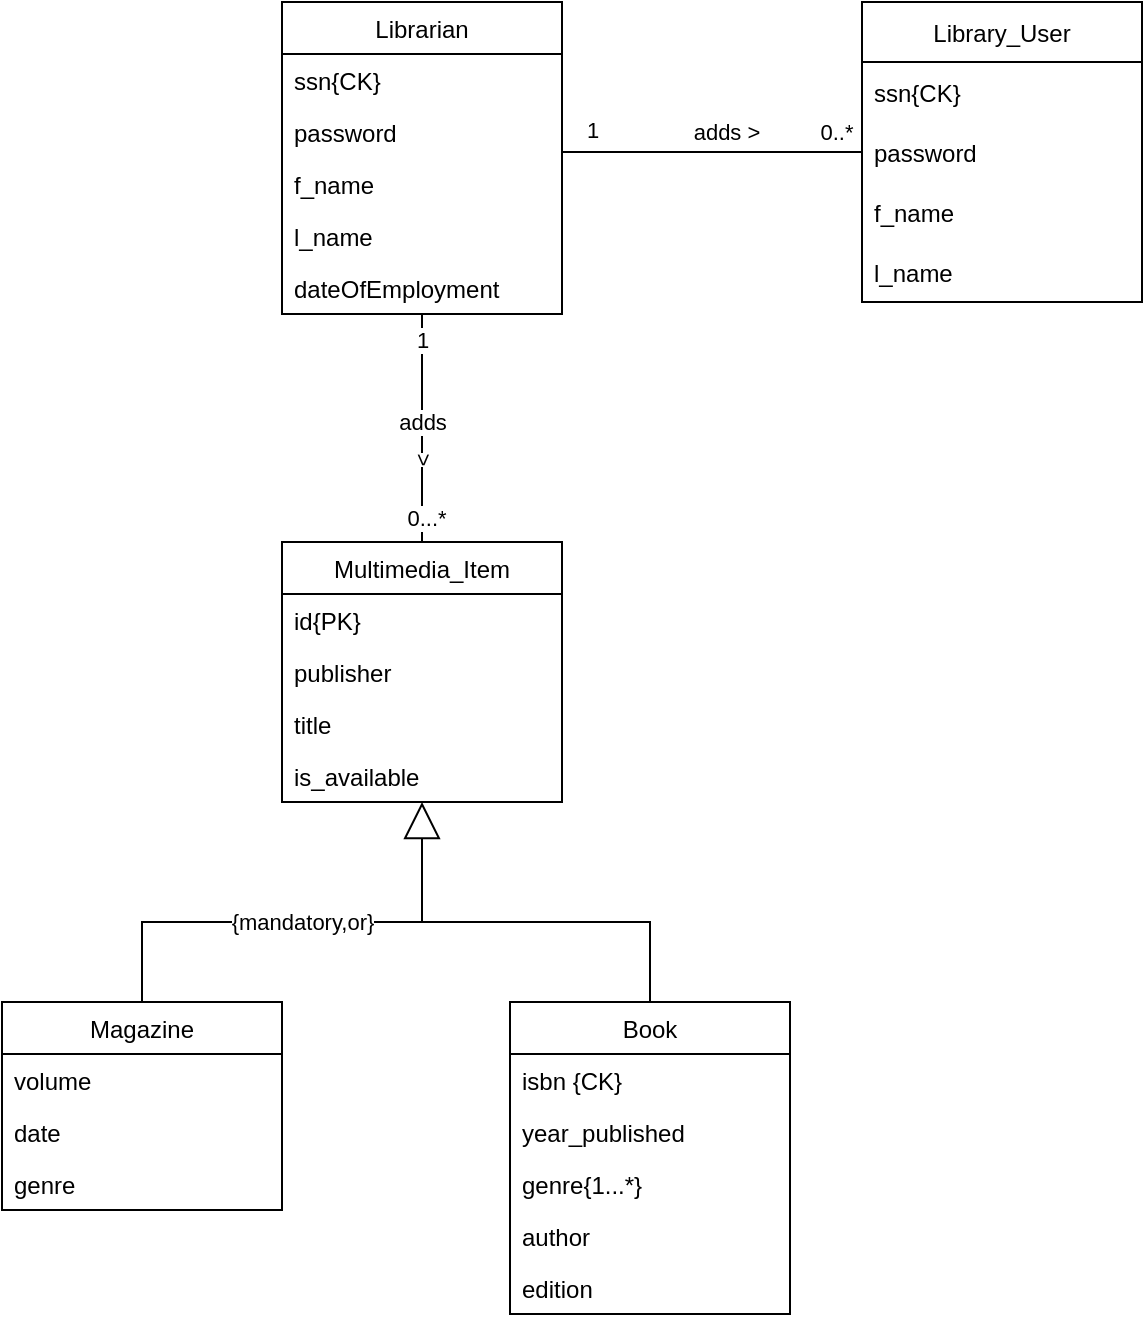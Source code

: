 <mxfile version="17.4.2" type="device"><diagram id="lKnWAcIyVKvE9hc4muUv" name="Page-1"><mxGraphModel dx="782" dy="531" grid="1" gridSize="10" guides="1" tooltips="1" connect="1" arrows="1" fold="1" page="1" pageScale="1" pageWidth="827" pageHeight="1169" math="0" shadow="0"><root><mxCell id="0"/><mxCell id="1" parent="0"/><mxCell id="eAr_a0Y2EGPWstjJ6aGa-1" value="Librarian" style="swimlane;fontStyle=0;childLayout=stackLayout;horizontal=1;startSize=26;fillColor=none;horizontalStack=0;resizeParent=1;resizeParentMax=0;resizeLast=0;collapsible=1;marginBottom=0;" parent="1" vertex="1"><mxGeometry x="230" y="20" width="140" height="156" as="geometry"/></mxCell><mxCell id="eAr_a0Y2EGPWstjJ6aGa-2" value="ssn{CK}" style="text;strokeColor=none;fillColor=none;align=left;verticalAlign=top;spacingLeft=4;spacingRight=4;overflow=hidden;rotatable=0;points=[[0,0.5],[1,0.5]];portConstraint=eastwest;" parent="eAr_a0Y2EGPWstjJ6aGa-1" vertex="1"><mxGeometry y="26" width="140" height="26" as="geometry"/></mxCell><mxCell id="eAr_a0Y2EGPWstjJ6aGa-3" value="password" style="text;strokeColor=none;fillColor=none;align=left;verticalAlign=top;spacingLeft=4;spacingRight=4;overflow=hidden;rotatable=0;points=[[0,0.5],[1,0.5]];portConstraint=eastwest;" parent="eAr_a0Y2EGPWstjJ6aGa-1" vertex="1"><mxGeometry y="52" width="140" height="26" as="geometry"/></mxCell><mxCell id="eAr_a0Y2EGPWstjJ6aGa-4" value="f_name" style="text;strokeColor=none;fillColor=none;align=left;verticalAlign=top;spacingLeft=4;spacingRight=4;overflow=hidden;rotatable=0;points=[[0,0.5],[1,0.5]];portConstraint=eastwest;" parent="eAr_a0Y2EGPWstjJ6aGa-1" vertex="1"><mxGeometry y="78" width="140" height="26" as="geometry"/></mxCell><mxCell id="eAr_a0Y2EGPWstjJ6aGa-18" value="l_name" style="text;strokeColor=none;fillColor=none;align=left;verticalAlign=top;spacingLeft=4;spacingRight=4;overflow=hidden;rotatable=0;points=[[0,0.5],[1,0.5]];portConstraint=eastwest;" parent="eAr_a0Y2EGPWstjJ6aGa-1" vertex="1"><mxGeometry y="104" width="140" height="26" as="geometry"/></mxCell><mxCell id="eAr_a0Y2EGPWstjJ6aGa-17" value="dateOfEmployment" style="text;strokeColor=none;fillColor=none;align=left;verticalAlign=top;spacingLeft=4;spacingRight=4;overflow=hidden;rotatable=0;points=[[0,0.5],[1,0.5]];portConstraint=eastwest;" parent="eAr_a0Y2EGPWstjJ6aGa-1" vertex="1"><mxGeometry y="130" width="140" height="26" as="geometry"/></mxCell><mxCell id="eAr_a0Y2EGPWstjJ6aGa-5" value="Multimedia_Item" style="swimlane;fontStyle=0;childLayout=stackLayout;horizontal=1;startSize=26;fillColor=none;horizontalStack=0;resizeParent=1;resizeParentMax=0;resizeLast=0;collapsible=1;marginBottom=0;" parent="1" vertex="1"><mxGeometry x="230" y="290" width="140" height="130" as="geometry"/></mxCell><mxCell id="eAr_a0Y2EGPWstjJ6aGa-6" value="id{PK}" style="text;strokeColor=none;fillColor=none;align=left;verticalAlign=top;spacingLeft=4;spacingRight=4;overflow=hidden;rotatable=0;points=[[0,0.5],[1,0.5]];portConstraint=eastwest;" parent="eAr_a0Y2EGPWstjJ6aGa-5" vertex="1"><mxGeometry y="26" width="140" height="26" as="geometry"/></mxCell><mxCell id="eAr_a0Y2EGPWstjJ6aGa-7" value="publisher" style="text;strokeColor=none;fillColor=none;align=left;verticalAlign=top;spacingLeft=4;spacingRight=4;overflow=hidden;rotatable=0;points=[[0,0.5],[1,0.5]];portConstraint=eastwest;" parent="eAr_a0Y2EGPWstjJ6aGa-5" vertex="1"><mxGeometry y="52" width="140" height="26" as="geometry"/></mxCell><mxCell id="eAr_a0Y2EGPWstjJ6aGa-8" value="title" style="text;strokeColor=none;fillColor=none;align=left;verticalAlign=top;spacingLeft=4;spacingRight=4;overflow=hidden;rotatable=0;points=[[0,0.5],[1,0.5]];portConstraint=eastwest;" parent="eAr_a0Y2EGPWstjJ6aGa-5" vertex="1"><mxGeometry y="78" width="140" height="26" as="geometry"/></mxCell><mxCell id="FZIh1FGLDqZEGs4zo1m--2" value="is_available" style="text;strokeColor=none;fillColor=none;align=left;verticalAlign=top;spacingLeft=4;spacingRight=4;overflow=hidden;rotatable=0;points=[[0,0.5],[1,0.5]];portConstraint=eastwest;" vertex="1" parent="eAr_a0Y2EGPWstjJ6aGa-5"><mxGeometry y="104" width="140" height="26" as="geometry"/></mxCell><mxCell id="eAr_a0Y2EGPWstjJ6aGa-9" value="Magazine" style="swimlane;fontStyle=0;childLayout=stackLayout;horizontal=1;startSize=26;fillColor=none;horizontalStack=0;resizeParent=1;resizeParentMax=0;resizeLast=0;collapsible=1;marginBottom=0;" parent="1" vertex="1"><mxGeometry x="90" y="520" width="140" height="104" as="geometry"/></mxCell><mxCell id="eAr_a0Y2EGPWstjJ6aGa-10" value="volume" style="text;strokeColor=none;fillColor=none;align=left;verticalAlign=top;spacingLeft=4;spacingRight=4;overflow=hidden;rotatable=0;points=[[0,0.5],[1,0.5]];portConstraint=eastwest;" parent="eAr_a0Y2EGPWstjJ6aGa-9" vertex="1"><mxGeometry y="26" width="140" height="26" as="geometry"/></mxCell><mxCell id="eAr_a0Y2EGPWstjJ6aGa-11" value="date" style="text;strokeColor=none;fillColor=none;align=left;verticalAlign=top;spacingLeft=4;spacingRight=4;overflow=hidden;rotatable=0;points=[[0,0.5],[1,0.5]];portConstraint=eastwest;" parent="eAr_a0Y2EGPWstjJ6aGa-9" vertex="1"><mxGeometry y="52" width="140" height="26" as="geometry"/></mxCell><mxCell id="GSUuwOG1znLi2LcDCPDk-1" value="genre" style="text;strokeColor=none;fillColor=none;align=left;verticalAlign=top;spacingLeft=4;spacingRight=4;overflow=hidden;rotatable=0;points=[[0,0.5],[1,0.5]];portConstraint=eastwest;" parent="eAr_a0Y2EGPWstjJ6aGa-9" vertex="1"><mxGeometry y="78" width="140" height="26" as="geometry"/></mxCell><mxCell id="eAr_a0Y2EGPWstjJ6aGa-13" value="Book" style="swimlane;fontStyle=0;childLayout=stackLayout;horizontal=1;startSize=26;fillColor=none;horizontalStack=0;resizeParent=1;resizeParentMax=0;resizeLast=0;collapsible=1;marginBottom=0;" parent="1" vertex="1"><mxGeometry x="344" y="520" width="140" height="156" as="geometry"/></mxCell><mxCell id="eAr_a0Y2EGPWstjJ6aGa-14" value="isbn {CK}" style="text;strokeColor=none;fillColor=none;align=left;verticalAlign=top;spacingLeft=4;spacingRight=4;overflow=hidden;rotatable=0;points=[[0,0.5],[1,0.5]];portConstraint=eastwest;" parent="eAr_a0Y2EGPWstjJ6aGa-13" vertex="1"><mxGeometry y="26" width="140" height="26" as="geometry"/></mxCell><mxCell id="eAr_a0Y2EGPWstjJ6aGa-15" value="year_published" style="text;strokeColor=none;fillColor=none;align=left;verticalAlign=top;spacingLeft=4;spacingRight=4;overflow=hidden;rotatable=0;points=[[0,0.5],[1,0.5]];portConstraint=eastwest;" parent="eAr_a0Y2EGPWstjJ6aGa-13" vertex="1"><mxGeometry y="52" width="140" height="26" as="geometry"/></mxCell><mxCell id="eAr_a0Y2EGPWstjJ6aGa-16" value="genre{1...*}" style="text;strokeColor=none;fillColor=none;align=left;verticalAlign=top;spacingLeft=4;spacingRight=4;overflow=hidden;rotatable=0;points=[[0,0.5],[1,0.5]];portConstraint=eastwest;" parent="eAr_a0Y2EGPWstjJ6aGa-13" vertex="1"><mxGeometry y="78" width="140" height="26" as="geometry"/></mxCell><mxCell id="eAr_a0Y2EGPWstjJ6aGa-20" value="author" style="text;strokeColor=none;fillColor=none;align=left;verticalAlign=top;spacingLeft=4;spacingRight=4;overflow=hidden;rotatable=0;points=[[0,0.5],[1,0.5]];portConstraint=eastwest;" parent="eAr_a0Y2EGPWstjJ6aGa-13" vertex="1"><mxGeometry y="104" width="140" height="26" as="geometry"/></mxCell><mxCell id="eAr_a0Y2EGPWstjJ6aGa-19" value="edition" style="text;strokeColor=none;fillColor=none;align=left;verticalAlign=top;spacingLeft=4;spacingRight=4;overflow=hidden;rotatable=0;points=[[0,0.5],[1,0.5]];portConstraint=eastwest;" parent="eAr_a0Y2EGPWstjJ6aGa-13" vertex="1"><mxGeometry y="130" width="140" height="26" as="geometry"/></mxCell><mxCell id="eAr_a0Y2EGPWstjJ6aGa-21" value="" style="endArrow=none;html=1;rounded=0;entryX=0.5;entryY=1;entryDx=0;entryDy=0;exitX=0.5;exitY=0;exitDx=0;exitDy=0;" parent="1" source="eAr_a0Y2EGPWstjJ6aGa-5" target="eAr_a0Y2EGPWstjJ6aGa-1" edge="1"><mxGeometry width="50" height="50" relative="1" as="geometry"><mxPoint x="380" y="300" as="sourcePoint"/><mxPoint x="430" y="250" as="targetPoint"/></mxGeometry></mxCell><mxCell id="eAr_a0Y2EGPWstjJ6aGa-26" value="adds" style="edgeLabel;html=1;align=center;verticalAlign=middle;resizable=0;points=[];" parent="eAr_a0Y2EGPWstjJ6aGa-21" vertex="1" connectable="0"><mxGeometry x="-0.228" y="3" relative="1" as="geometry"><mxPoint x="3" y="-16" as="offset"/></mxGeometry></mxCell><mxCell id="eAr_a0Y2EGPWstjJ6aGa-27" value="&amp;gt;" style="edgeLabel;html=1;align=center;verticalAlign=middle;resizable=0;points=[];rotation=90;" parent="eAr_a0Y2EGPWstjJ6aGa-21" vertex="1" connectable="0"><mxGeometry x="-0.263" y="-1" relative="1" as="geometry"><mxPoint as="offset"/></mxGeometry></mxCell><mxCell id="eAr_a0Y2EGPWstjJ6aGa-28" value="1" style="edgeLabel;html=1;align=center;verticalAlign=middle;resizable=0;points=[];" parent="eAr_a0Y2EGPWstjJ6aGa-21" vertex="1" connectable="0"><mxGeometry x="0.772" relative="1" as="geometry"><mxPoint as="offset"/></mxGeometry></mxCell><mxCell id="eAr_a0Y2EGPWstjJ6aGa-29" value="0...*" style="edgeLabel;html=1;align=center;verticalAlign=middle;resizable=0;points=[];" parent="eAr_a0Y2EGPWstjJ6aGa-21" vertex="1" connectable="0"><mxGeometry x="-0.789" y="-2" relative="1" as="geometry"><mxPoint as="offset"/></mxGeometry></mxCell><mxCell id="eAr_a0Y2EGPWstjJ6aGa-30" value="{mandatory,or}" style="endArrow=block;endSize=16;endFill=0;html=1;rounded=0;exitX=0.5;exitY=0;exitDx=0;exitDy=0;" parent="1" source="eAr_a0Y2EGPWstjJ6aGa-9" edge="1"><mxGeometry width="160" relative="1" as="geometry"><mxPoint x="320" y="480" as="sourcePoint"/><mxPoint x="300" y="420" as="targetPoint"/><Array as="points"><mxPoint x="160" y="480"/><mxPoint x="300" y="480"/></Array></mxGeometry></mxCell><mxCell id="eAr_a0Y2EGPWstjJ6aGa-31" value="" style="endArrow=none;html=1;rounded=0;exitX=0.5;exitY=0;exitDx=0;exitDy=0;" parent="1" source="eAr_a0Y2EGPWstjJ6aGa-13" edge="1"><mxGeometry width="50" height="50" relative="1" as="geometry"><mxPoint x="380" y="500" as="sourcePoint"/><mxPoint x="300" y="480" as="targetPoint"/><Array as="points"><mxPoint x="414" y="480"/></Array></mxGeometry></mxCell><mxCell id="ByznZCbjZR3zuZYjadsG-1" value="Library_User" style="swimlane;fontStyle=0;childLayout=stackLayout;horizontal=1;startSize=30;horizontalStack=0;resizeParent=1;resizeParentMax=0;resizeLast=0;collapsible=1;marginBottom=0;" parent="1" vertex="1"><mxGeometry x="520" y="20" width="140" height="150" as="geometry"/></mxCell><mxCell id="ByznZCbjZR3zuZYjadsG-2" value="ssn{CK}" style="text;strokeColor=none;fillColor=none;align=left;verticalAlign=middle;spacingLeft=4;spacingRight=4;overflow=hidden;points=[[0,0.5],[1,0.5]];portConstraint=eastwest;rotatable=0;" parent="ByznZCbjZR3zuZYjadsG-1" vertex="1"><mxGeometry y="30" width="140" height="30" as="geometry"/></mxCell><mxCell id="ByznZCbjZR3zuZYjadsG-3" value="password" style="text;strokeColor=none;fillColor=none;align=left;verticalAlign=middle;spacingLeft=4;spacingRight=4;overflow=hidden;points=[[0,0.5],[1,0.5]];portConstraint=eastwest;rotatable=0;" parent="ByznZCbjZR3zuZYjadsG-1" vertex="1"><mxGeometry y="60" width="140" height="30" as="geometry"/></mxCell><mxCell id="ByznZCbjZR3zuZYjadsG-4" value="f_name" style="text;strokeColor=none;fillColor=none;align=left;verticalAlign=middle;spacingLeft=4;spacingRight=4;overflow=hidden;points=[[0,0.5],[1,0.5]];portConstraint=eastwest;rotatable=0;" parent="ByznZCbjZR3zuZYjadsG-1" vertex="1"><mxGeometry y="90" width="140" height="30" as="geometry"/></mxCell><mxCell id="ByznZCbjZR3zuZYjadsG-10" value="l_name" style="text;strokeColor=none;fillColor=none;align=left;verticalAlign=middle;spacingLeft=4;spacingRight=4;overflow=hidden;points=[[0,0.5],[1,0.5]];portConstraint=eastwest;rotatable=0;" parent="ByznZCbjZR3zuZYjadsG-1" vertex="1"><mxGeometry y="120" width="140" height="30" as="geometry"/></mxCell><mxCell id="ByznZCbjZR3zuZYjadsG-6" style="edgeStyle=orthogonalEdgeStyle;rounded=0;orthogonalLoop=1;jettySize=auto;html=1;exitX=1;exitY=0.5;exitDx=0;exitDy=0;entryX=0;entryY=0.5;entryDx=0;entryDy=0;endArrow=none;endFill=0;" parent="1" source="eAr_a0Y2EGPWstjJ6aGa-4" target="ByznZCbjZR3zuZYjadsG-3" edge="1"><mxGeometry relative="1" as="geometry"><Array as="points"><mxPoint x="370" y="95"/></Array></mxGeometry></mxCell><mxCell id="ByznZCbjZR3zuZYjadsG-7" value="adds &amp;gt;" style="edgeLabel;html=1;align=center;verticalAlign=middle;resizable=0;points=[];" parent="ByznZCbjZR3zuZYjadsG-6" vertex="1" connectable="0"><mxGeometry x="0.181" y="4" relative="1" as="geometry"><mxPoint y="-6" as="offset"/></mxGeometry></mxCell><mxCell id="ByznZCbjZR3zuZYjadsG-8" value="1" style="edgeLabel;html=1;align=center;verticalAlign=middle;resizable=0;points=[];" parent="ByznZCbjZR3zuZYjadsG-6" vertex="1" connectable="0"><mxGeometry x="-0.59" relative="1" as="geometry"><mxPoint x="-3" y="-11" as="offset"/></mxGeometry></mxCell><mxCell id="ByznZCbjZR3zuZYjadsG-9" value="0..*" style="edgeLabel;html=1;align=center;verticalAlign=middle;resizable=0;points=[];" parent="ByznZCbjZR3zuZYjadsG-6" vertex="1" connectable="0"><mxGeometry x="0.879" y="-1" relative="1" as="geometry"><mxPoint x="-3" y="-11" as="offset"/></mxGeometry></mxCell></root></mxGraphModel></diagram></mxfile>